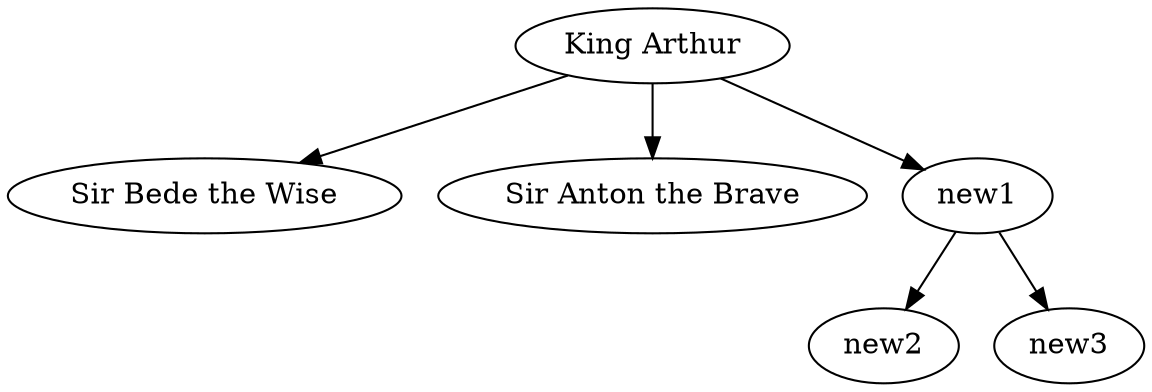 // The Round Table
digraph {
	A [label="King Arthur"]
	B [label="Sir Bede the Wise"]
	L [label="Sir Anton the Brave"]
	A -> B
	A -> L
	{
		c [label=new1]
		d [label=new2]
		e [label=new3]
		c -> d
		c -> e
	}
	A -> c
}
